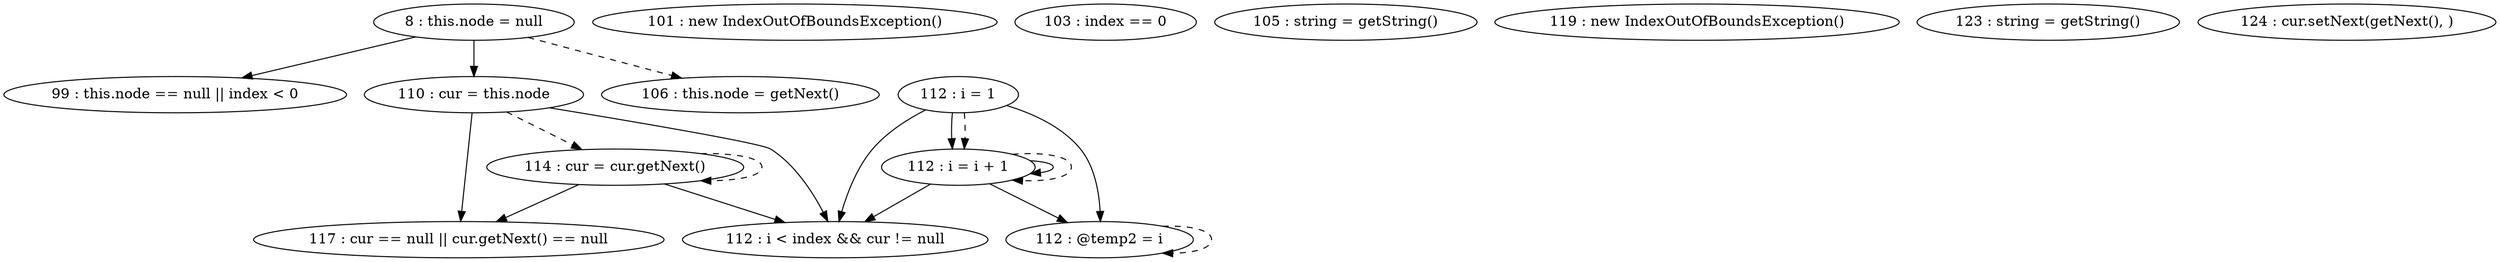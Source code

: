 digraph G {
"8 : this.node = null"
"8 : this.node = null" -> "99 : this.node == null || index < 0"
"8 : this.node = null" -> "110 : cur = this.node"
"8 : this.node = null" -> "106 : this.node = getNext()" [style=dashed]
"99 : this.node == null || index < 0"
"101 : new IndexOutOfBoundsException()"
"103 : index == 0"
"105 : string = getString()"
"106 : this.node = getNext()"
"110 : cur = this.node"
"110 : cur = this.node" -> "112 : i < index && cur != null"
"110 : cur = this.node" -> "117 : cur == null || cur.getNext() == null"
"110 : cur = this.node" -> "114 : cur = cur.getNext()" [style=dashed]
"112 : i = 1"
"112 : i = 1" -> "112 : @temp2 = i"
"112 : i = 1" -> "112 : i = i + 1"
"112 : i = 1" -> "112 : i < index && cur != null"
"112 : i = 1" -> "112 : i = i + 1" [style=dashed]
"112 : i < index && cur != null"
"114 : cur = cur.getNext()"
"114 : cur = cur.getNext()" -> "112 : i < index && cur != null"
"114 : cur = cur.getNext()" -> "117 : cur == null || cur.getNext() == null"
"114 : cur = cur.getNext()" -> "114 : cur = cur.getNext()" [style=dashed]
"112 : @temp2 = i"
"112 : @temp2 = i" -> "112 : @temp2 = i" [style=dashed]
"112 : i = i + 1"
"112 : i = i + 1" -> "112 : @temp2 = i"
"112 : i = i + 1" -> "112 : i = i + 1"
"112 : i = i + 1" -> "112 : i < index && cur != null"
"112 : i = i + 1" -> "112 : i = i + 1" [style=dashed]
"117 : cur == null || cur.getNext() == null"
"119 : new IndexOutOfBoundsException()"
"123 : string = getString()"
"124 : cur.setNext(getNext(), )"
}